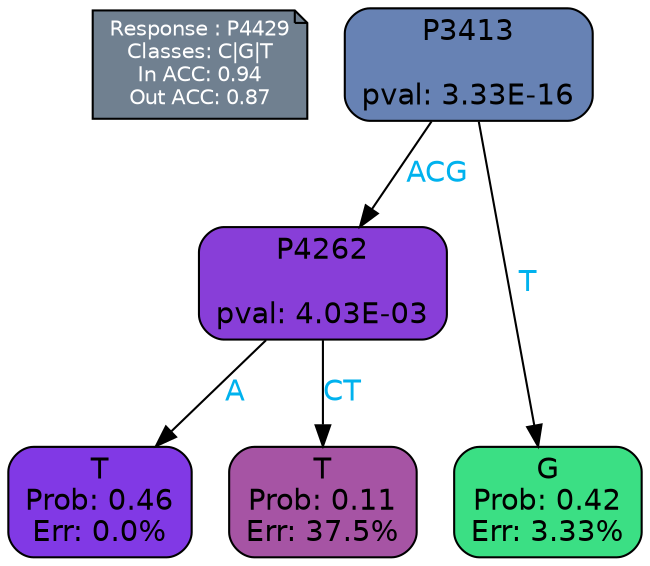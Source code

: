 digraph Tree {
node [shape=box, style="filled, rounded", color="black", fontname=helvetica] ;
graph [ranksep=equally, splines=polylines, bgcolor=transparent, dpi=600] ;
edge [fontname=helvetica] ;
LEGEND [label="Response : P4429
Classes: C|G|T
In ACC: 0.94
Out ACC: 0.87
",shape=note,align=left,style=filled,fillcolor="slategray",fontcolor="white",fontsize=10];1 [label="P3413

pval: 3.33E-16", fillcolor="#6782b4"] ;
2 [label="P4262

pval: 4.03E-03", fillcolor="#883ed8"] ;
3 [label="T
Prob: 0.46
Err: 0.0%", fillcolor="#8139e5"] ;
4 [label="T
Prob: 0.11
Err: 37.5%", fillcolor="#a654a4"] ;
5 [label="G
Prob: 0.42
Err: 3.33%", fillcolor="#3bdf84"] ;
1 -> 2 [label="ACG",fontcolor=deepskyblue2] ;
1 -> 5 [label="T",fontcolor=deepskyblue2] ;
2 -> 3 [label="A",fontcolor=deepskyblue2] ;
2 -> 4 [label="CT",fontcolor=deepskyblue2] ;
{rank = same; 3;4;5;}{rank = same; LEGEND;1;}}